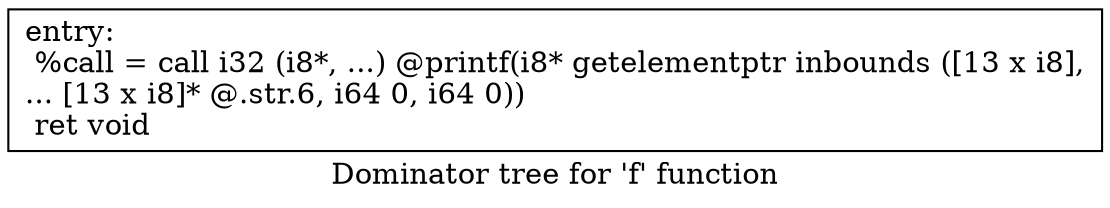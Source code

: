 digraph "Dominator tree for 'f' function" {
	label="Dominator tree for 'f' function";

	Node0x13d1880 [shape=record,label="{entry:\l  %call = call i32 (i8*, ...) @printf(i8* getelementptr inbounds ([13 x i8],\l... [13 x i8]* @.str.6, i64 0, i64 0))\l  ret void\l}"];
}
